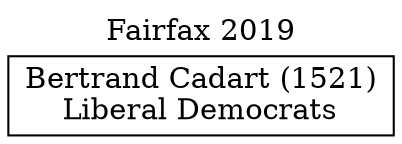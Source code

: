 // House preference flow
digraph "Bertrand Cadart (1521)_Fairfax_2019" {
	graph [label="Fairfax 2019" labelloc=t mclimit=10]
	node [shape=box]
	"Bertrand Cadart (1521)" [label="Bertrand Cadart (1521)
Liberal Democrats"]
}
